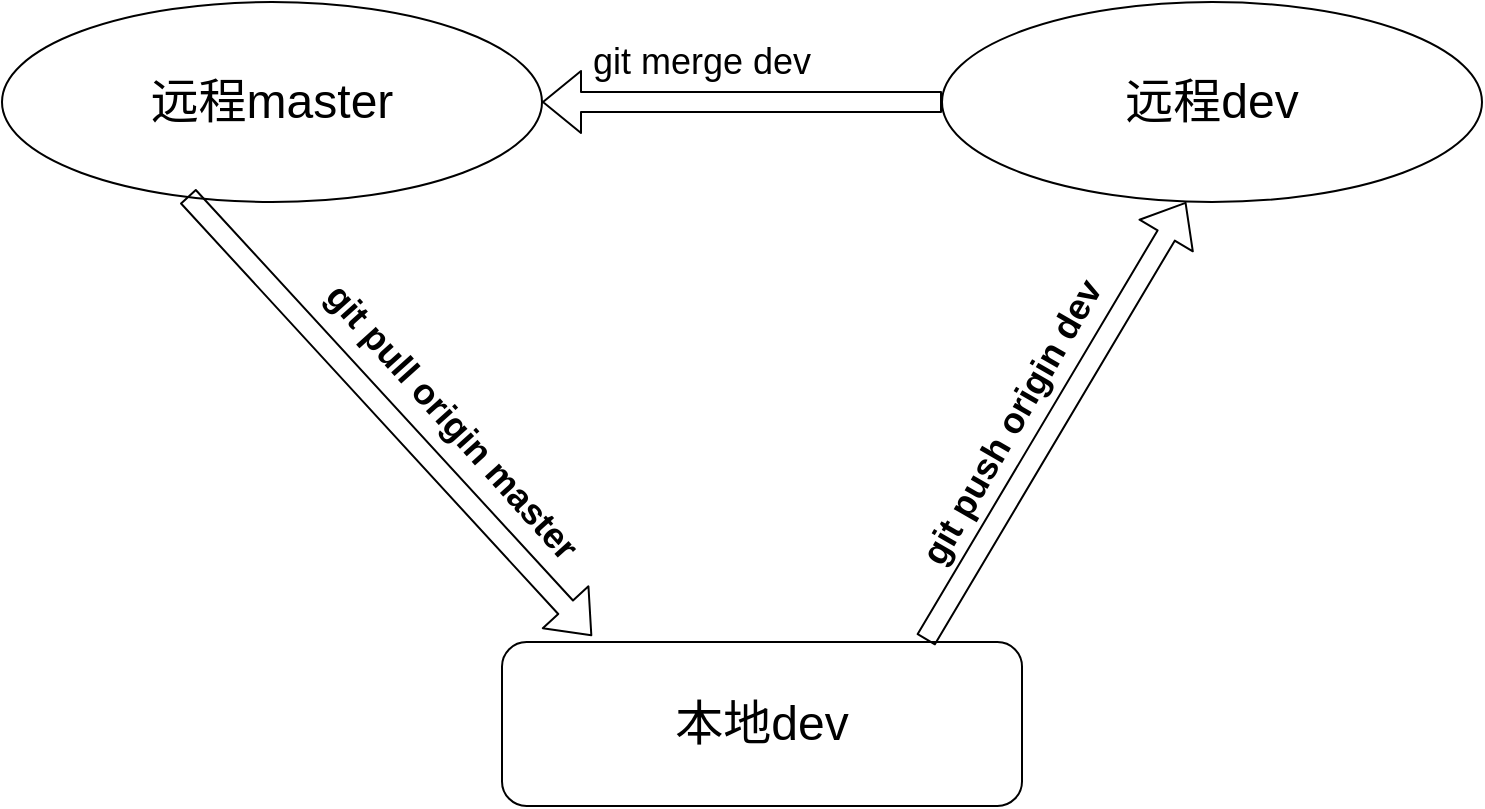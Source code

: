 <mxfile version="14.7.5" type="github">
  <diagram id="-3H7_eP4d08RKbeTJsaN" name="第 1 页">
    <mxGraphModel dx="1381" dy="771" grid="1" gridSize="10" guides="1" tooltips="1" connect="1" arrows="1" fold="1" page="1" pageScale="1" pageWidth="827" pageHeight="1169" math="0" shadow="0">
      <root>
        <mxCell id="0" />
        <mxCell id="1" parent="0" />
        <mxCell id="e-USwHF_RCZm08cQn0hD-1" value="&lt;font style=&quot;font-size: 24px&quot;&gt;本地dev&lt;/font&gt;" style="rounded=1;whiteSpace=wrap;html=1;" vertex="1" parent="1">
          <mxGeometry x="270" y="1040" width="260" height="82" as="geometry" />
        </mxCell>
        <mxCell id="e-USwHF_RCZm08cQn0hD-2" value="&lt;font style=&quot;font-size: 24px&quot;&gt;远程master&lt;/font&gt;" style="ellipse;whiteSpace=wrap;html=1;" vertex="1" parent="1">
          <mxGeometry x="20" y="720" width="270" height="100" as="geometry" />
        </mxCell>
        <mxCell id="e-USwHF_RCZm08cQn0hD-3" value="&lt;font style=&quot;font-size: 24px&quot;&gt;远程dev&lt;br&gt;&lt;/font&gt;" style="ellipse;whiteSpace=wrap;html=1;" vertex="1" parent="1">
          <mxGeometry x="490" y="720" width="270" height="100" as="geometry" />
        </mxCell>
        <mxCell id="e-USwHF_RCZm08cQn0hD-4" value="" style="shape=flexArrow;endArrow=classic;html=1;exitX=0.815;exitY=-0.012;exitDx=0;exitDy=0;exitPerimeter=0;entryX=0.452;entryY=1;entryDx=0;entryDy=0;entryPerimeter=0;" edge="1" parent="1" source="e-USwHF_RCZm08cQn0hD-1" target="e-USwHF_RCZm08cQn0hD-3">
          <mxGeometry width="50" height="50" relative="1" as="geometry">
            <mxPoint x="480" y="1020" as="sourcePoint" />
            <mxPoint x="530" y="970" as="targetPoint" />
          </mxGeometry>
        </mxCell>
        <mxCell id="e-USwHF_RCZm08cQn0hD-6" value="" style="shape=flexArrow;endArrow=classic;html=1;entryX=1;entryY=0.5;entryDx=0;entryDy=0;exitX=0;exitY=0.5;exitDx=0;exitDy=0;" edge="1" parent="1" source="e-USwHF_RCZm08cQn0hD-3" target="e-USwHF_RCZm08cQn0hD-2">
          <mxGeometry width="50" height="50" relative="1" as="geometry">
            <mxPoint x="360" y="810" as="sourcePoint" />
            <mxPoint x="410" y="760" as="targetPoint" />
          </mxGeometry>
        </mxCell>
        <mxCell id="e-USwHF_RCZm08cQn0hD-9" value="" style="shape=flexArrow;endArrow=classic;html=1;exitX=0.344;exitY=0.97;exitDx=0;exitDy=0;exitPerimeter=0;" edge="1" parent="1" source="e-USwHF_RCZm08cQn0hD-2">
          <mxGeometry width="50" height="50" relative="1" as="geometry">
            <mxPoint x="170" y="970" as="sourcePoint" />
            <mxPoint x="315" y="1037" as="targetPoint" />
          </mxGeometry>
        </mxCell>
        <mxCell id="e-USwHF_RCZm08cQn0hD-10" value="&lt;font style=&quot;font-size: 18px&quot;&gt;git merge dev&lt;/font&gt;" style="text;html=1;strokeColor=none;fillColor=none;align=center;verticalAlign=middle;whiteSpace=wrap;rounded=0;" vertex="1" parent="1">
          <mxGeometry x="310" y="740" width="120" height="20" as="geometry" />
        </mxCell>
        <mxCell id="e-USwHF_RCZm08cQn0hD-11" value="&lt;font style=&quot;font-size: 18px&quot;&gt;&lt;b&gt;git pull origin master&lt;/b&gt;&lt;/font&gt;" style="text;html=1;strokeColor=none;fillColor=none;align=center;verticalAlign=middle;whiteSpace=wrap;rounded=0;rotation=48;" vertex="1" parent="1">
          <mxGeometry x="150" y="920" width="190" height="20" as="geometry" />
        </mxCell>
        <mxCell id="e-USwHF_RCZm08cQn0hD-12" value="&lt;font style=&quot;font-size: 18px&quot;&gt;&lt;b&gt;git push origin dev&lt;/b&gt;&lt;/font&gt;" style="text;html=1;strokeColor=none;fillColor=none;align=center;verticalAlign=middle;whiteSpace=wrap;rounded=0;rotation=-60;" vertex="1" parent="1">
          <mxGeometry x="440" y="920" width="170" height="20" as="geometry" />
        </mxCell>
      </root>
    </mxGraphModel>
  </diagram>
</mxfile>
